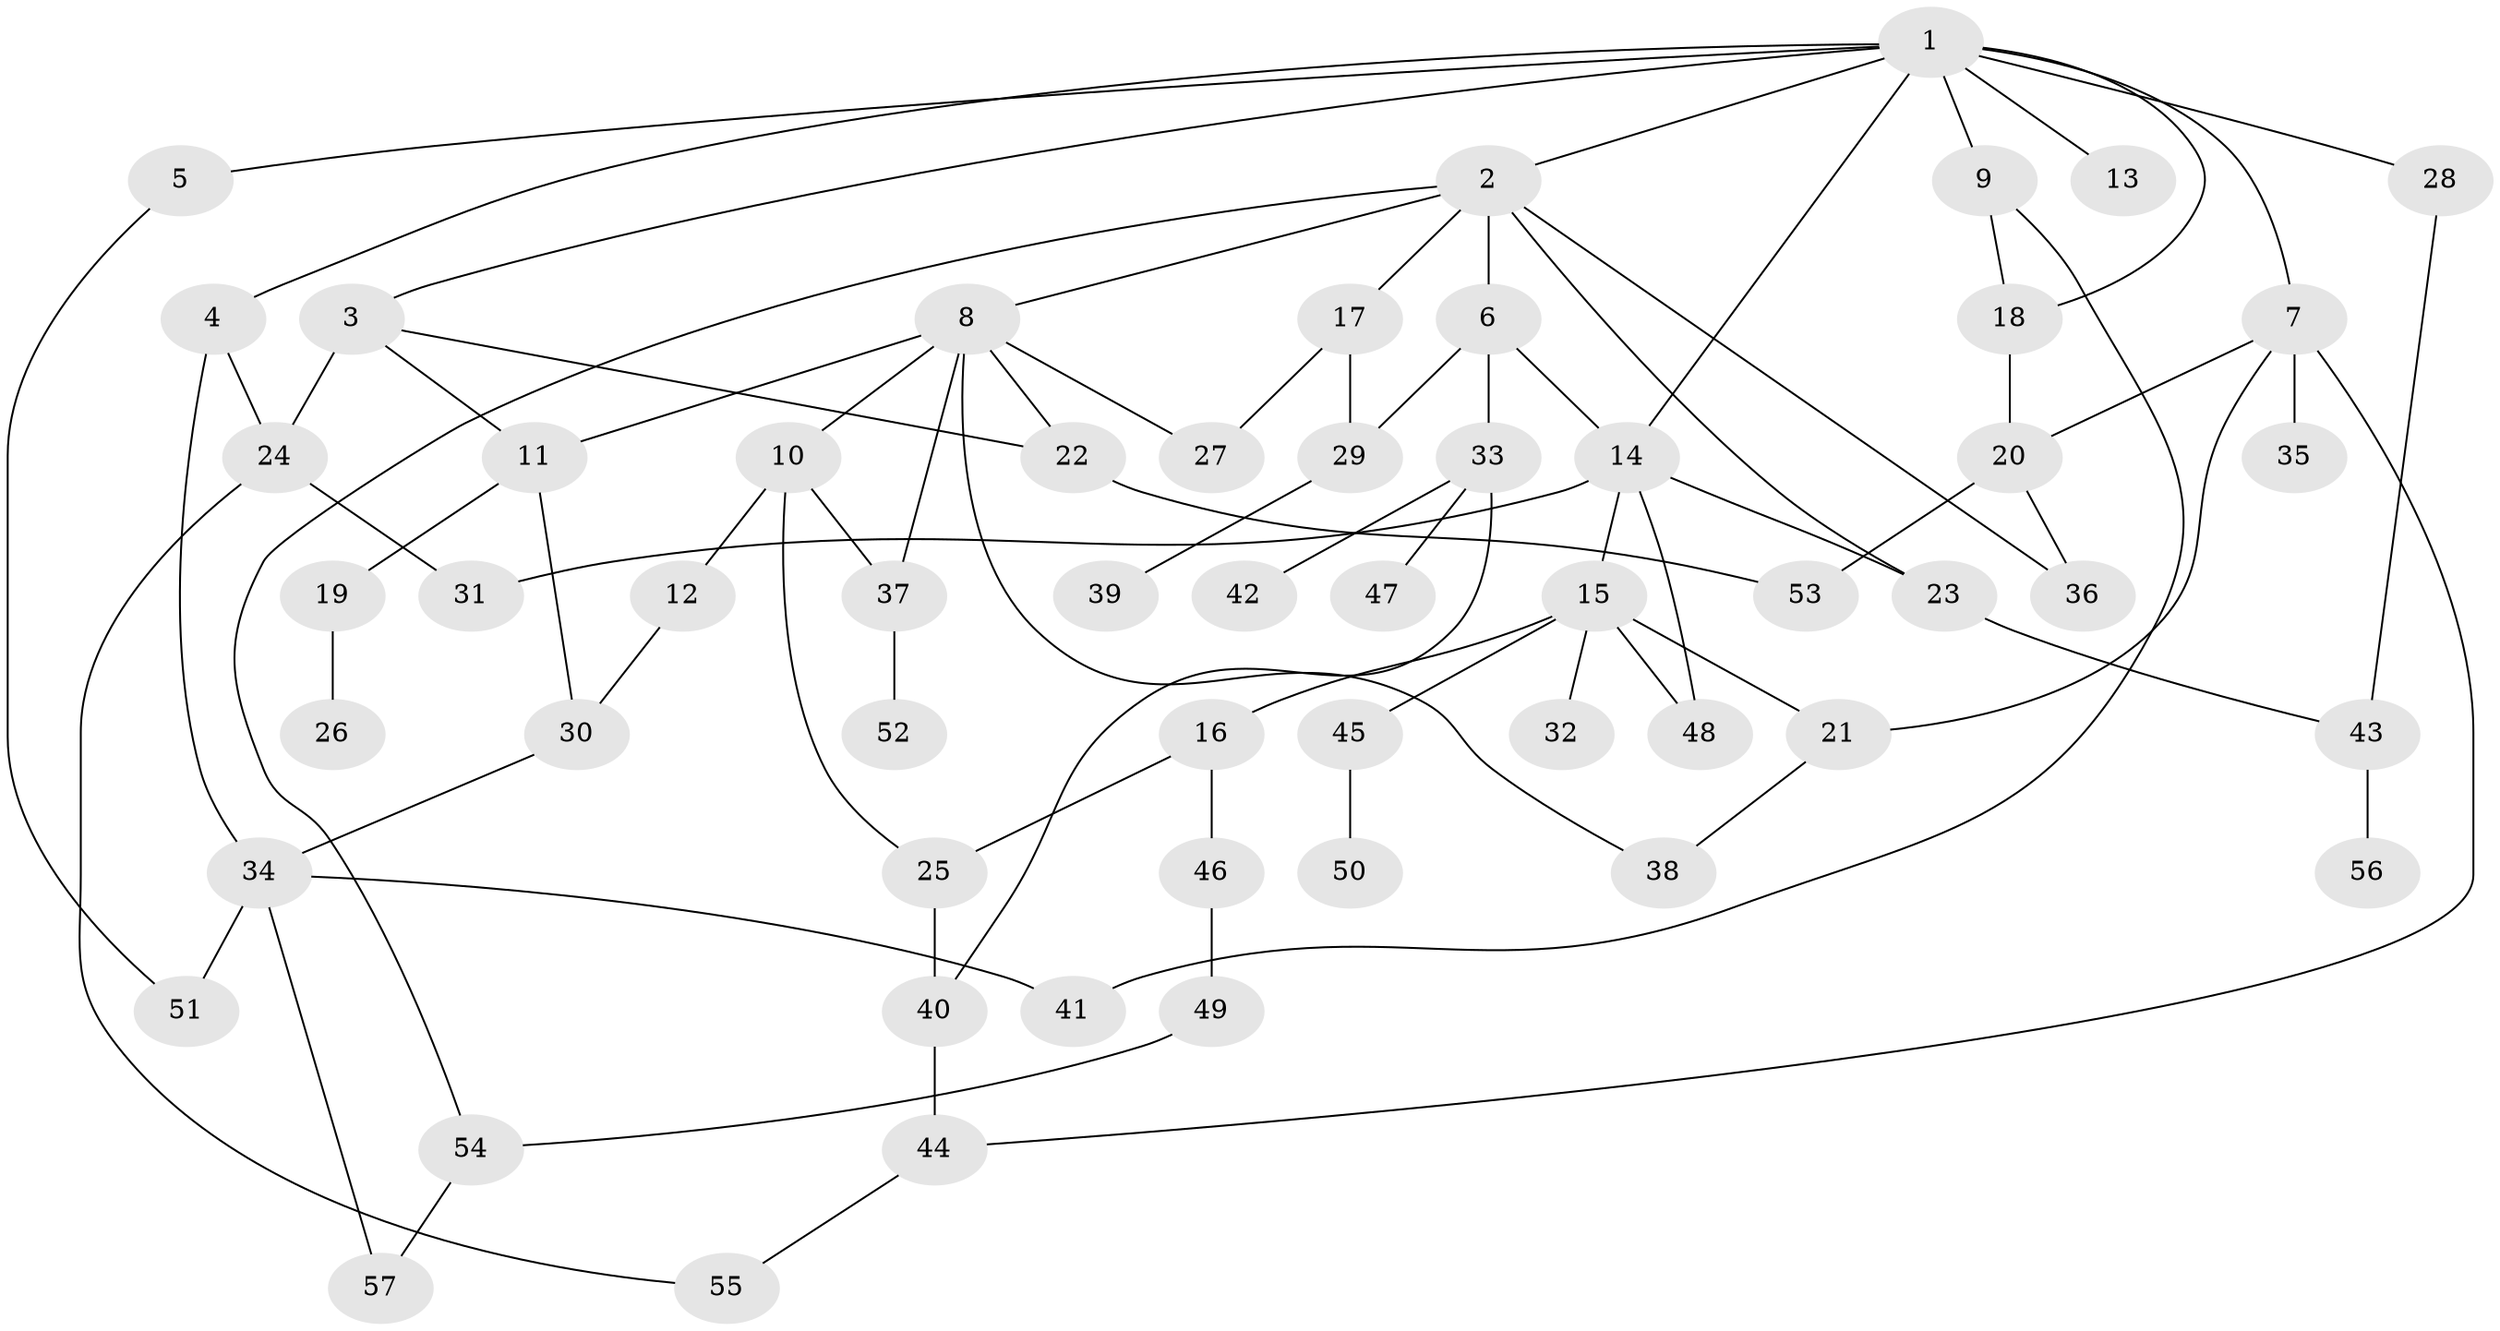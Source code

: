 // coarse degree distribution, {4: 0.21739130434782608, 6: 0.08695652173913043, 7: 0.13043478260869565, 3: 0.17391304347826086, 1: 0.13043478260869565, 5: 0.08695652173913043, 2: 0.17391304347826086}
// Generated by graph-tools (version 1.1) at 2025/36/03/04/25 23:36:13]
// undirected, 57 vertices, 83 edges
graph export_dot {
  node [color=gray90,style=filled];
  1;
  2;
  3;
  4;
  5;
  6;
  7;
  8;
  9;
  10;
  11;
  12;
  13;
  14;
  15;
  16;
  17;
  18;
  19;
  20;
  21;
  22;
  23;
  24;
  25;
  26;
  27;
  28;
  29;
  30;
  31;
  32;
  33;
  34;
  35;
  36;
  37;
  38;
  39;
  40;
  41;
  42;
  43;
  44;
  45;
  46;
  47;
  48;
  49;
  50;
  51;
  52;
  53;
  54;
  55;
  56;
  57;
  1 -- 2;
  1 -- 3;
  1 -- 4;
  1 -- 5;
  1 -- 7;
  1 -- 9;
  1 -- 13;
  1 -- 18;
  1 -- 28;
  1 -- 14;
  2 -- 6;
  2 -- 8;
  2 -- 17;
  2 -- 54;
  2 -- 23;
  2 -- 36;
  3 -- 22;
  3 -- 24;
  3 -- 11;
  4 -- 34;
  4 -- 24;
  5 -- 51;
  6 -- 14;
  6 -- 29;
  6 -- 33;
  7 -- 20;
  7 -- 35;
  7 -- 44;
  7 -- 21;
  8 -- 10;
  8 -- 11;
  8 -- 27;
  8 -- 38;
  8 -- 37;
  8 -- 22;
  9 -- 41;
  9 -- 18;
  10 -- 12;
  10 -- 25;
  10 -- 37;
  11 -- 19;
  11 -- 30;
  12 -- 30;
  14 -- 15;
  14 -- 23;
  14 -- 31;
  14 -- 48;
  15 -- 16;
  15 -- 21;
  15 -- 32;
  15 -- 45;
  15 -- 48;
  16 -- 46;
  16 -- 25;
  17 -- 27;
  17 -- 29;
  18 -- 20;
  19 -- 26;
  20 -- 36;
  20 -- 53;
  21 -- 38;
  22 -- 53;
  23 -- 43;
  24 -- 31;
  24 -- 55;
  25 -- 40;
  28 -- 43;
  29 -- 39;
  30 -- 34;
  33 -- 40;
  33 -- 42;
  33 -- 47;
  34 -- 41;
  34 -- 57;
  34 -- 51;
  37 -- 52;
  40 -- 44;
  43 -- 56;
  44 -- 55;
  45 -- 50;
  46 -- 49;
  49 -- 54;
  54 -- 57;
}
